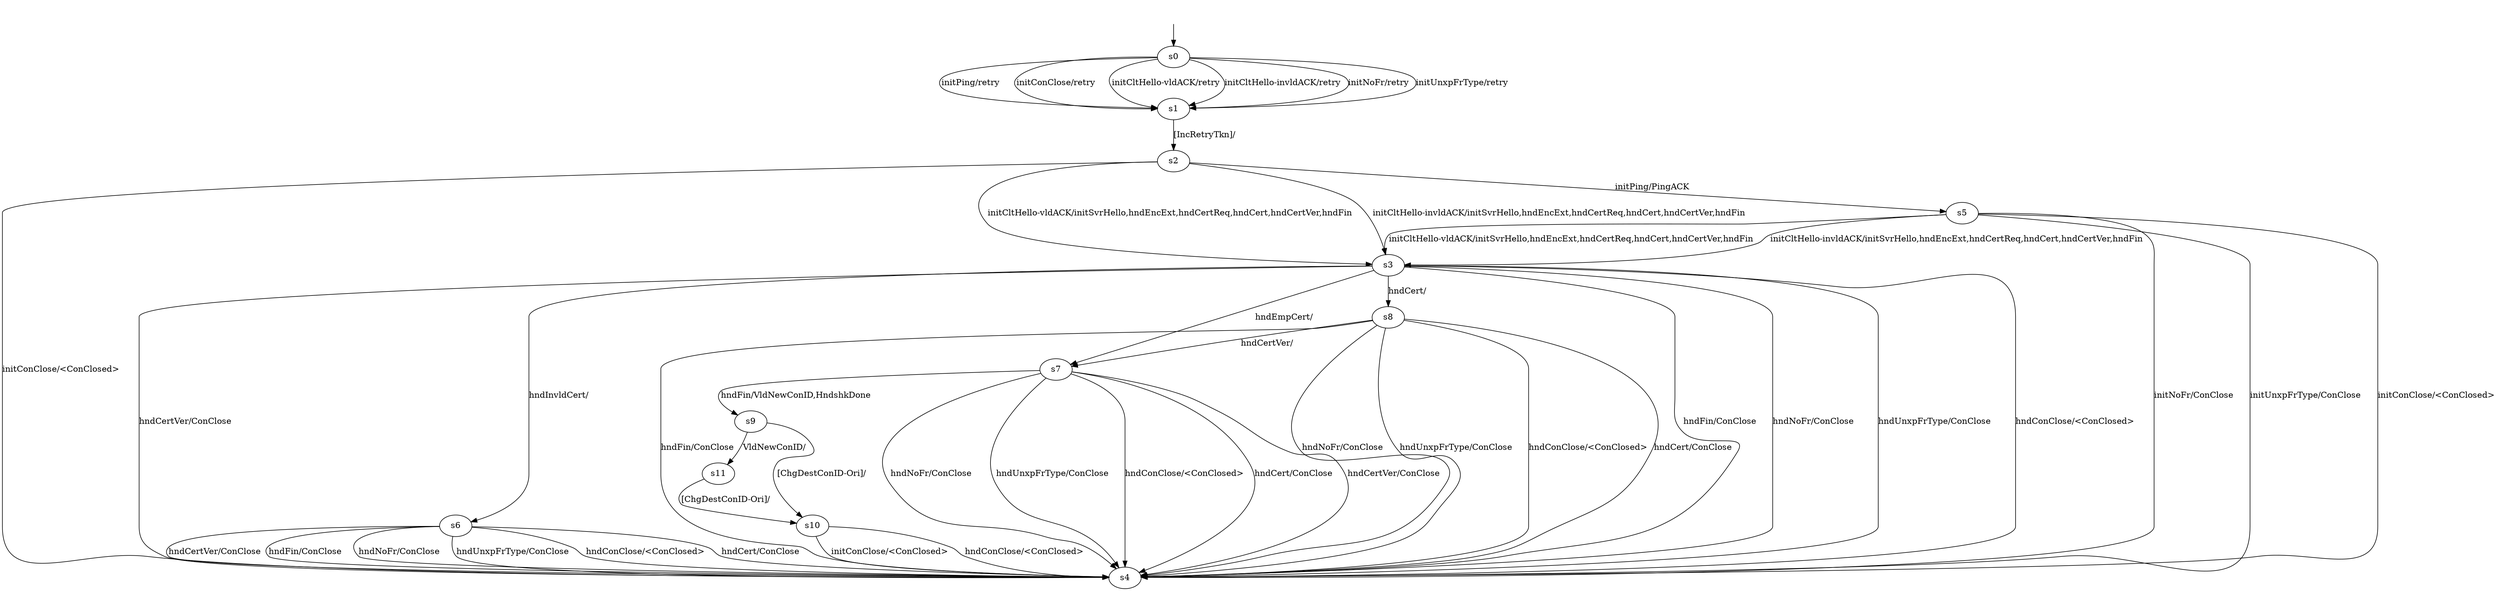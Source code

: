 digraph "../results/quicheModels/quiche-BWRCA-CS-0/learnedModel" {
s0 [label=s0];
s1 [label=s1];
s2 [label=s2];
s3 [label=s3];
s4 [label=s4];
s5 [label=s5];
s6 [label=s6];
s7 [label=s7];
s8 [label=s8];
s9 [label=s9];
s10 [label=s10];
s11 [label=s11];
s0 -> s1  [label="initPing/retry "];
s0 -> s1  [label="initConClose/retry "];
s0 -> s1  [label="initCltHello-vldACK/retry "];
s0 -> s1  [label="initCltHello-invldACK/retry "];
s0 -> s1  [label="initNoFr/retry "];
s0 -> s1  [label="initUnxpFrType/retry "];
s1 -> s2  [label="[IncRetryTkn]/ "];
s2 -> s5  [label="initPing/PingACK "];
s2 -> s4  [label="initConClose/<ConClosed> "];
s2 -> s3  [label="initCltHello-vldACK/initSvrHello,hndEncExt,hndCertReq,hndCert,hndCertVer,hndFin "];
s2 -> s3  [label="initCltHello-invldACK/initSvrHello,hndEncExt,hndCertReq,hndCert,hndCertVer,hndFin "];
s3 -> s4  [label="hndFin/ConClose "];
s3 -> s4  [label="hndNoFr/ConClose "];
s3 -> s4  [label="hndUnxpFrType/ConClose "];
s3 -> s4  [label="hndConClose/<ConClosed> "];
s3 -> s8  [label="hndCert/ "];
s3 -> s7  [label="hndEmpCert/ "];
s3 -> s6  [label="hndInvldCert/ "];
s3 -> s4  [label="hndCertVer/ConClose "];
s5 -> s4  [label="initConClose/<ConClosed> "];
s5 -> s3  [label="initCltHello-vldACK/initSvrHello,hndEncExt,hndCertReq,hndCert,hndCertVer,hndFin "];
s5 -> s3  [label="initCltHello-invldACK/initSvrHello,hndEncExt,hndCertReq,hndCert,hndCertVer,hndFin "];
s5 -> s4  [label="initNoFr/ConClose "];
s5 -> s4  [label="initUnxpFrType/ConClose "];
s6 -> s4  [label="hndFin/ConClose "];
s6 -> s4  [label="hndNoFr/ConClose "];
s6 -> s4  [label="hndUnxpFrType/ConClose "];
s6 -> s4  [label="hndConClose/<ConClosed> "];
s6 -> s4  [label="hndCert/ConClose "];
s6 -> s4  [label="hndCertVer/ConClose "];
s7 -> s9  [label="hndFin/VldNewConID,HndshkDone "];
s7 -> s4  [label="hndNoFr/ConClose "];
s7 -> s4  [label="hndUnxpFrType/ConClose "];
s7 -> s4  [label="hndConClose/<ConClosed> "];
s7 -> s4  [label="hndCert/ConClose "];
s7 -> s4  [label="hndCertVer/ConClose "];
s8 -> s4  [label="hndFin/ConClose "];
s8 -> s4  [label="hndNoFr/ConClose "];
s8 -> s4  [label="hndUnxpFrType/ConClose "];
s8 -> s4  [label="hndConClose/<ConClosed> "];
s8 -> s4  [label="hndCert/ConClose "];
s8 -> s7  [label="hndCertVer/ "];
s9 -> s11  [label="VldNewConID/ "];
s9 -> s10  [label="[ChgDestConID-Ori]/ "];
s10 -> s4  [label="initConClose/<ConClosed> "];
s10 -> s4  [label="hndConClose/<ConClosed> "];
s11 -> s10  [label="[ChgDestConID-Ori]/ "];
__start0 [label="", shape=none];
__start0 -> s0  [label=""];
}

